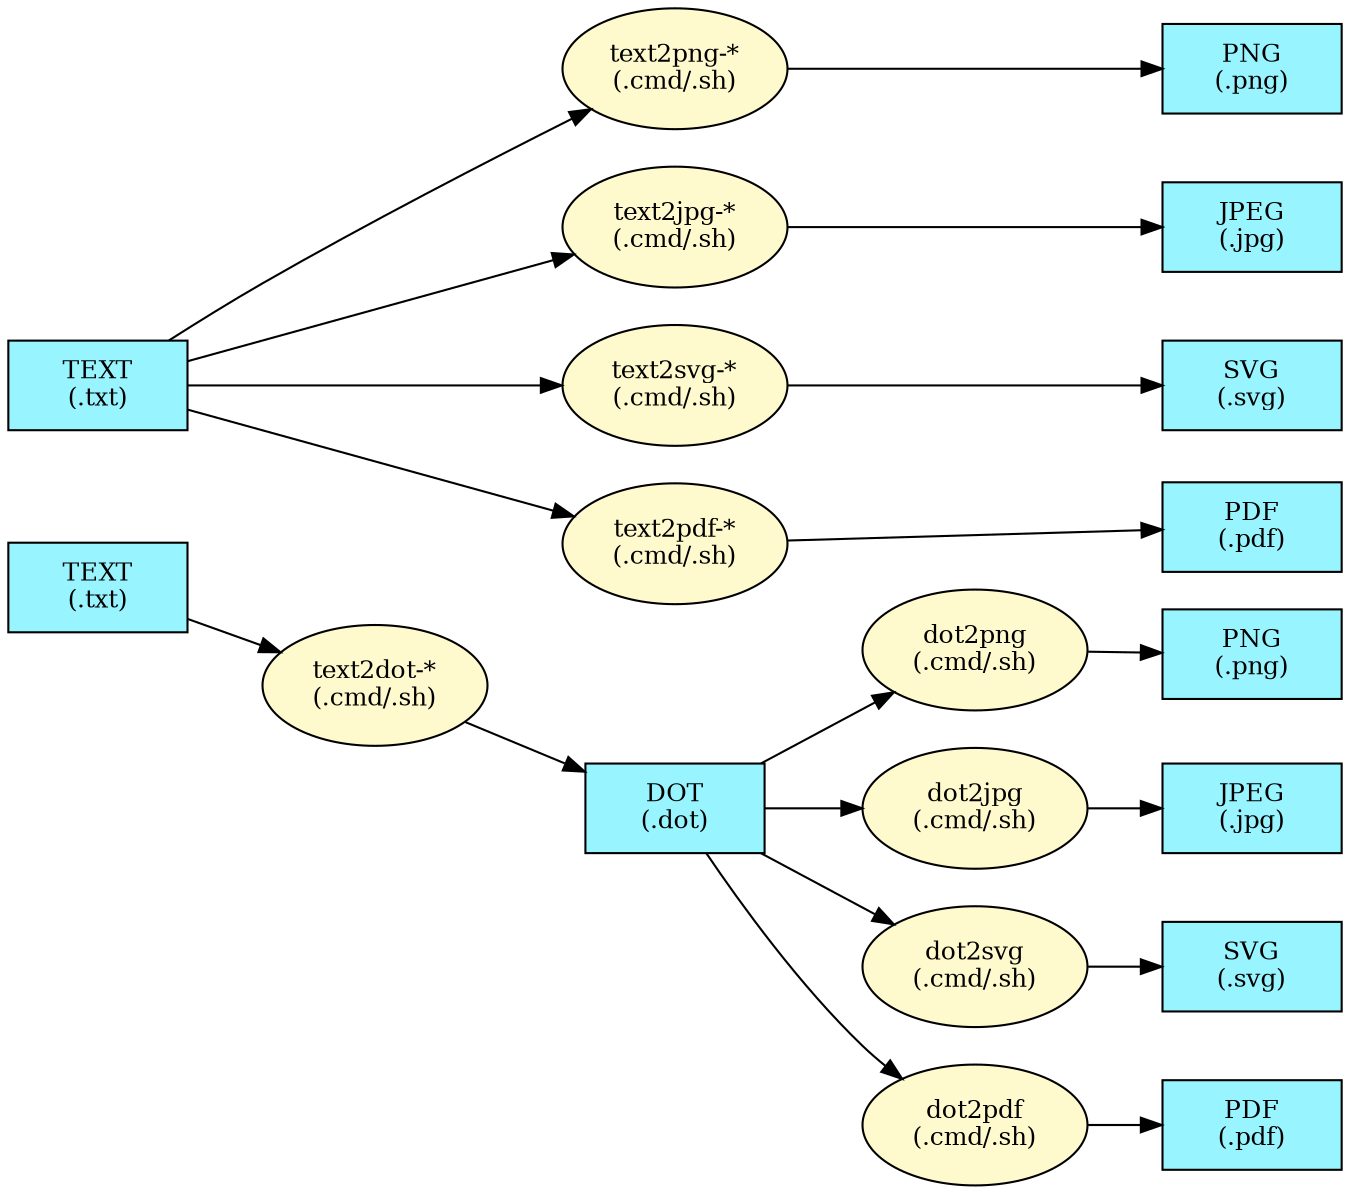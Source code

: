 digraph PARSERS {
	
	graph [
		rankdir = LR
		//label = "Data Conversions \(direct, via DOT\)\n"
		fontsize = 20
		labelloc = t
		//labeljust = l
	]
	
	node [
		//fontname = "MS UI Gothic"
		fontsize = 12
		fixedsize = true
	]
	
	edge [
	
	]
	
	//------------------------------------------------------------------------------------------------------------------
	
	text_file_1 [shape=box, style=filled, label="TEXT\n(.txt)", fillcolor="cadetblue1" width=1.2 height=0.6]
	png_file_1  [shape=box, style=filled, label="PNG\n(.png)",  fillcolor="cadetblue1" width=1.2 height=0.6]
	jpg_file_1 [shape=box, style=filled, label="JPEG\n(.jpg)", fillcolor="cadetblue1" width=1.2 height=0.6]
	svg_file_1  [shape=box, style=filled, label="SVG\n(.svg)",  fillcolor="cadetblue1" width=1.2 height=0.6]
	pdf_file_1  [shape=box, style=filled, label="PDF\n(.pdf)",  fillcolor="cadetblue1" width=1.2 height=0.6]
	
	text_file_1 -> text2png_x -> png_file_1
	text_file_1 -> text2jpg_x -> jpg_file_1
	text_file_1 -> text2svg_x -> svg_file_1
	text_file_1 -> text2pdf_x -> pdf_file_1
	
	text2png_x [style=filled, label="text2png-*\n(.cmd/.sh)", fillcolor="lemonchiffon" width=1.5 height=0.8]
	text2jpg_x [style=filled, label="text2jpg-*\n(.cmd/.sh)", fillcolor="lemonchiffon" width=1.5 height=0.8]
	text2svg_x [style=filled, label="text2svg-*\n(.cmd/.sh)", fillcolor="lemonchiffon" width=1.5 height=0.8]
	text2pdf_x [style=filled, label="text2pdf-*\n(.cmd/.sh)", fillcolor="lemonchiffon" width=1.5 height=0.8]
	
	//------------------------------------------------------------------------------------------------------------------
	
	text_file_2 -> text2dot_x -> dot_file_2
	dot_file_2  -> dot2png -> png_file_2
	dot_file_2  -> dot2jpg -> jpg_file_2
	dot_file_2  -> dot2svg -> svg_file_2
	dot_file_2  -> dot2pdf -> pdf_file_2
	
	text_file_2 [shape=box, style = filled, label="TEXT\n(.txt)", fillcolor="cadetblue1" width=1.2 height=0.6]
	dot_file_2  [shape=box, style = filled, label="DOT\n(.dot)",  fillcolor="cadetblue1" width=1.2 height=0.6]
	png_file_2  [shape=box, style = filled, label="PNG\n(.png)",  fillcolor="cadetblue1" width=1.2 height=0.6]
	jpg_file_2  [shape=box, style = filled, label="JPEG\n(.jpg)", fillcolor="cadetblue1" width=1.2 height=0.6]
	svg_file_2  [shape=box, style = filled, label="SVG\n(.svg)",  fillcolor="cadetblue1" width=1.2 height=0.6]
	pdf_file_2  [shape=box, style = filled, label="PDF\n(.pdf)",  fillcolor="cadetblue1" width=1.2 height=0.6]
	
	text2dot_x       [style = filled, label="text2dot-*\n(.cmd/.sh)", fillcolor="lemonchiffon" width=1.5 height=0.8]
	dot2jpg          [style = filled, label="dot2jpg\n(.cmd/.sh)",    fillcolor="lemonchiffon" width=1.5 height=0.8]
	dot2pdf          [style = filled, label="dot2pdf\n(.cmd/.sh)",    fillcolor="lemonchiffon" width=1.5 height=0.8]
	dot2svg          [style = filled, label="dot2svg\n(.cmd/.sh)",    fillcolor="lemonchiffon" width=1.5 height=0.8]
	dot2png          [style = filled, label="dot2png\n(.cmd/.sh)",    fillcolor="lemonchiffon" width=1.5 height=0.8]
	
	//------------------------------------------------------------------------------------------------------------------
	
	text_file_1 -> text_file_2 [style = invis]
	
	{rank=same; text_file_1; text_file_2}
	{rank=same; text2png_x; text2jpg_x; text2svg_x; text2pdf_x; dot_file_2}
	{rank=same; png_file_1; png_file_2; jpg_file_1; jpg_file_2; svg_file_1; svg_file_2; pdf_file_1; pdf_file_2}
}
